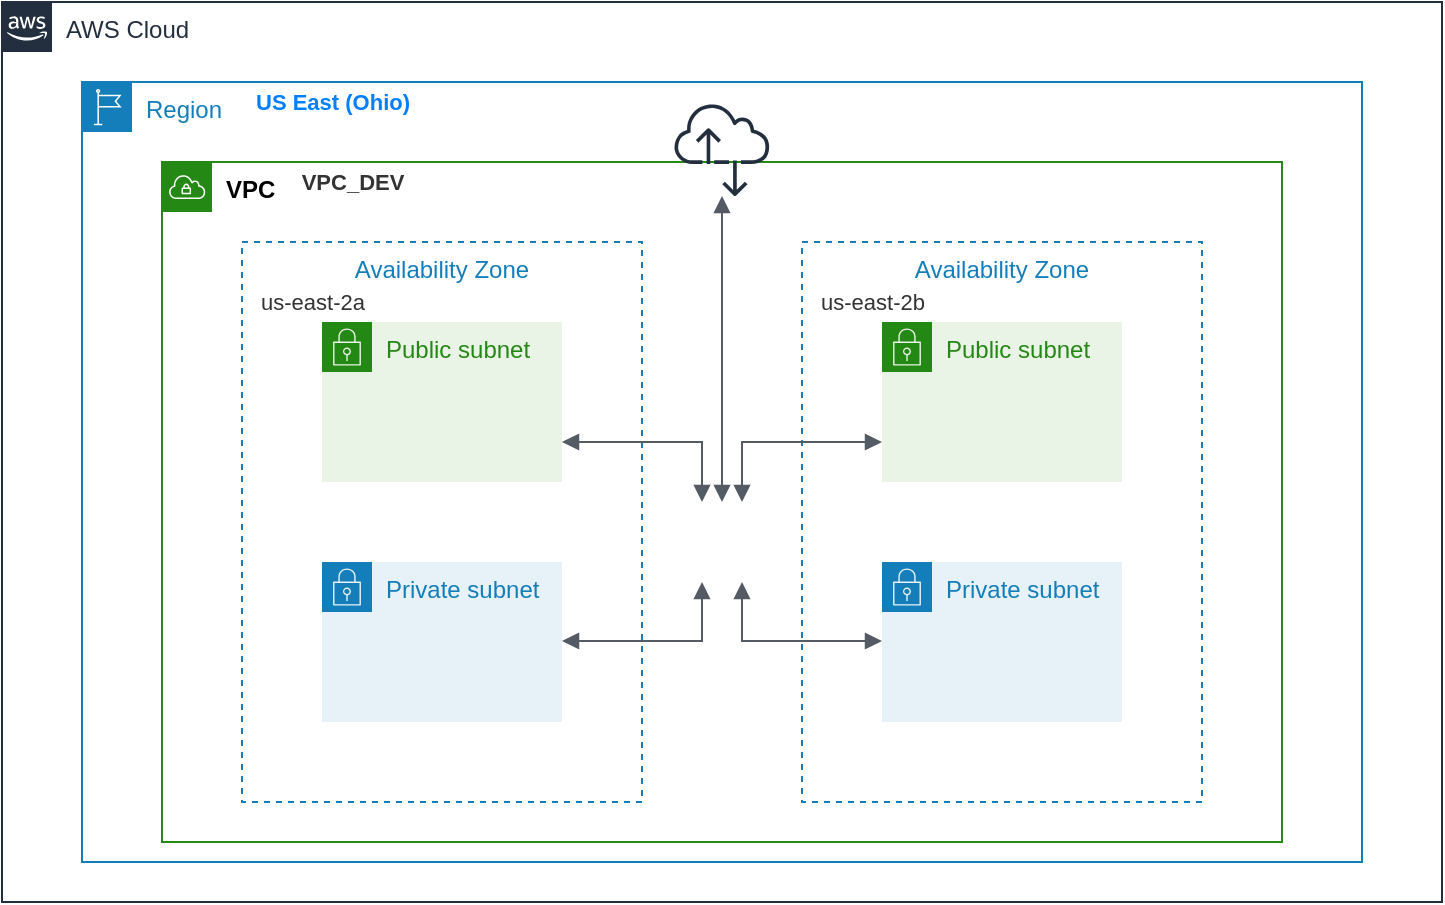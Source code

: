 <mxfile version="12.6.5" type="github">
  <diagram id="3hIZ0l7LkQs8Ex4Kn3ME" name="Page-1">
    <mxGraphModel dx="868" dy="450" grid="1" gridSize="10" guides="1" tooltips="1" connect="1" arrows="1" fold="1" page="1" pageScale="1" pageWidth="827" pageHeight="1169" math="0" shadow="0">
      <root>
        <object label="" VPC="" id="0">
          <mxCell/>
        </object>
        <mxCell id="1" parent="0"/>
        <mxCell id="y-UDLhor-zXW1Z1-q-NE-1" value="AWS Cloud" style="points=[[0,0],[0.25,0],[0.5,0],[0.75,0],[1,0],[1,0.25],[1,0.5],[1,0.75],[1,1],[0.75,1],[0.5,1],[0.25,1],[0,1],[0,0.75],[0,0.5],[0,0.25]];outlineConnect=0;gradientColor=none;html=1;whiteSpace=wrap;fontSize=12;fontStyle=0;shape=mxgraph.aws4.group;grIcon=mxgraph.aws4.group_aws_cloud_alt;strokeColor=#232F3E;fillColor=none;verticalAlign=top;align=left;spacingLeft=30;fontColor=#232F3E;dashed=0;" parent="1" vertex="1">
          <mxGeometry y="40" width="720" height="450" as="geometry"/>
        </mxCell>
        <mxCell id="y-UDLhor-zXW1Z1-q-NE-2" value="Region" style="points=[[0,0],[0.25,0],[0.5,0],[0.75,0],[1,0],[1,0.25],[1,0.5],[1,0.75],[1,1],[0.75,1],[0.5,1],[0.25,1],[0,1],[0,0.75],[0,0.5],[0,0.25]];outlineConnect=0;gradientColor=none;html=1;whiteSpace=wrap;fontSize=12;fontStyle=0;shape=mxgraph.aws4.group;grIcon=mxgraph.aws4.group_region;strokeColor=#147EBA;fillColor=none;verticalAlign=top;align=left;spacingLeft=30;fontColor=#147EBA;dashed=0;" parent="1" vertex="1">
          <mxGeometry x="40" y="80" width="640" height="390" as="geometry"/>
        </mxCell>
        <mxCell id="y-UDLhor-zXW1Z1-q-NE-3" value="Availability Zone" style="fillColor=none;strokeColor=#147EBA;dashed=1;verticalAlign=top;fontStyle=0;fontColor=#147EBA;" parent="1" vertex="1">
          <mxGeometry x="120" y="160" width="200" height="280" as="geometry"/>
        </mxCell>
        <mxCell id="y-UDLhor-zXW1Z1-q-NE-4" value="Availability Zone" style="fillColor=none;strokeColor=#147EBA;dashed=1;verticalAlign=top;fontStyle=0;fontColor=#147EBA;" parent="1" vertex="1">
          <mxGeometry x="400" y="160" width="200" height="280" as="geometry"/>
        </mxCell>
        <mxCell id="y-UDLhor-zXW1Z1-q-NE-7" value="Public subnet" style="points=[[0,0],[0.25,0],[0.5,0],[0.75,0],[1,0],[1,0.25],[1,0.5],[1,0.75],[1,1],[0.75,1],[0.5,1],[0.25,1],[0,1],[0,0.75],[0,0.5],[0,0.25]];outlineConnect=0;gradientColor=none;html=1;whiteSpace=wrap;fontSize=12;fontStyle=0;shape=mxgraph.aws4.group;grIcon=mxgraph.aws4.group_security_group;grStroke=0;strokeColor=#248814;fillColor=#E9F3E6;verticalAlign=top;align=left;spacingLeft=30;fontColor=#248814;dashed=0;" parent="1" vertex="1">
          <mxGeometry x="160" y="200" width="120" height="80" as="geometry"/>
        </mxCell>
        <mxCell id="y-UDLhor-zXW1Z1-q-NE-8" value="Private subnet" style="points=[[0,0],[0.25,0],[0.5,0],[0.75,0],[1,0],[1,0.25],[1,0.5],[1,0.75],[1,1],[0.75,1],[0.5,1],[0.25,1],[0,1],[0,0.75],[0,0.5],[0,0.25]];outlineConnect=0;gradientColor=none;html=1;whiteSpace=wrap;fontSize=12;fontStyle=0;shape=mxgraph.aws4.group;grIcon=mxgraph.aws4.group_security_group;grStroke=0;strokeColor=#147EBA;fillColor=#E6F2F8;verticalAlign=top;align=left;spacingLeft=30;fontColor=#147EBA;dashed=0;" parent="1" vertex="1">
          <mxGeometry x="160" y="320" width="120" height="80" as="geometry"/>
        </mxCell>
        <mxCell id="y-UDLhor-zXW1Z1-q-NE-9" value="Public subnet" style="points=[[0,0],[0.25,0],[0.5,0],[0.75,0],[1,0],[1,0.25],[1,0.5],[1,0.75],[1,1],[0.75,1],[0.5,1],[0.25,1],[0,1],[0,0.75],[0,0.5],[0,0.25]];outlineConnect=0;gradientColor=none;html=1;whiteSpace=wrap;fontSize=12;fontStyle=0;shape=mxgraph.aws4.group;grIcon=mxgraph.aws4.group_security_group;grStroke=0;strokeColor=#248814;fillColor=#E9F3E6;verticalAlign=top;align=left;spacingLeft=30;fontColor=#248814;dashed=0;" parent="1" vertex="1">
          <mxGeometry x="440" y="200" width="120" height="80" as="geometry"/>
        </mxCell>
        <mxCell id="y-UDLhor-zXW1Z1-q-NE-10" value="Private subnet" style="points=[[0,0],[0.25,0],[0.5,0],[0.75,0],[1,0],[1,0.25],[1,0.5],[1,0.75],[1,1],[0.75,1],[0.5,1],[0.25,1],[0,1],[0,0.75],[0,0.5],[0,0.25]];outlineConnect=0;gradientColor=none;html=1;whiteSpace=wrap;fontSize=12;fontStyle=0;shape=mxgraph.aws4.group;grIcon=mxgraph.aws4.group_security_group;grStroke=0;strokeColor=#147EBA;fillColor=#E6F2F8;verticalAlign=top;align=left;spacingLeft=30;fontColor=#147EBA;dashed=0;" parent="1" vertex="1">
          <mxGeometry x="440" y="320" width="120" height="80" as="geometry"/>
        </mxCell>
        <mxCell id="y-UDLhor-zXW1Z1-q-NE-11" value="VPC" style="points=[[0,0],[0.25,0],[0.5,0],[0.75,0],[1,0],[1,0.25],[1,0.5],[1,0.75],[1,1],[0.75,1],[0.5,1],[0.25,1],[0,1],[0,0.75],[0,0.5],[0,0.25]];outlineConnect=0;gradientColor=none;html=1;whiteSpace=wrap;fontSize=12;fontStyle=1;shape=mxgraph.aws4.group;grIcon=mxgraph.aws4.group_vpc;strokeColor=#248814;fillColor=none;verticalAlign=top;align=left;spacingLeft=30;fontColor=#000000;dashed=0;" parent="1" vertex="1">
          <mxGeometry x="80" y="120" width="560" height="340" as="geometry"/>
        </mxCell>
        <mxCell id="DVPvRmJT7JCMKphsr5lk-1" value="" style="outlineConnect=0;fontColor=#232F3E;gradientColor=none;fillColor=#232F3E;strokeColor=none;dashed=0;verticalLabelPosition=bottom;verticalAlign=top;align=center;html=1;fontSize=12;fontStyle=0;aspect=fixed;pointerEvents=1;shape=mxgraph.aws4.internet_alt2;" vertex="1" parent="1">
          <mxGeometry x="336" y="90" width="48" height="48" as="geometry"/>
        </mxCell>
        <mxCell id="DVPvRmJT7JCMKphsr5lk-2" value="" style="outlineConnect=0;dashed=0;verticalLabelPosition=bottom;verticalAlign=top;align=center;html=1;fontSize=12;fontStyle=0;aspect=fixed;pointerEvents=1;shape=mxgraph.aws4.customer_gateway;fillColor=#ffffff;" vertex="1" parent="1">
          <mxGeometry x="340" y="290" width="40" height="40" as="geometry"/>
        </mxCell>
        <mxCell id="DVPvRmJT7JCMKphsr5lk-3" value="" style="edgeStyle=orthogonalEdgeStyle;html=1;endArrow=block;elbow=vertical;startArrow=block;startFill=1;endFill=1;strokeColor=#545B64;rounded=0;" edge="1" parent="1" target="DVPvRmJT7JCMKphsr5lk-2">
          <mxGeometry width="100" relative="1" as="geometry">
            <mxPoint x="280" y="260" as="sourcePoint"/>
            <mxPoint x="350" y="260" as="targetPoint"/>
            <Array as="points">
              <mxPoint x="350" y="260"/>
            </Array>
          </mxGeometry>
        </mxCell>
        <mxCell id="DVPvRmJT7JCMKphsr5lk-4" value="" style="edgeStyle=orthogonalEdgeStyle;html=1;endArrow=block;elbow=vertical;startArrow=block;startFill=1;endFill=1;strokeColor=#545B64;rounded=0;" edge="1" parent="1" source="DVPvRmJT7JCMKphsr5lk-2">
          <mxGeometry width="100" relative="1" as="geometry">
            <mxPoint x="370" y="260" as="sourcePoint"/>
            <mxPoint x="440" y="260" as="targetPoint"/>
            <Array as="points">
              <mxPoint x="370" y="260"/>
            </Array>
          </mxGeometry>
        </mxCell>
        <mxCell id="DVPvRmJT7JCMKphsr5lk-6" value="" style="edgeStyle=orthogonalEdgeStyle;html=1;endArrow=block;elbow=vertical;startArrow=block;startFill=1;endFill=1;strokeColor=#545B64;rounded=0;" edge="1" parent="1" target="DVPvRmJT7JCMKphsr5lk-2">
          <mxGeometry width="100" relative="1" as="geometry">
            <mxPoint x="280" y="359.5" as="sourcePoint"/>
            <mxPoint x="370" y="360" as="targetPoint"/>
            <Array as="points">
              <mxPoint x="350" y="360"/>
            </Array>
          </mxGeometry>
        </mxCell>
        <mxCell id="DVPvRmJT7JCMKphsr5lk-7" value="" style="edgeStyle=orthogonalEdgeStyle;html=1;endArrow=block;elbow=vertical;startArrow=block;startFill=1;endFill=1;strokeColor=#545B64;rounded=0;" edge="1" parent="1" source="DVPvRmJT7JCMKphsr5lk-2">
          <mxGeometry width="100" relative="1" as="geometry">
            <mxPoint x="340" y="359.5" as="sourcePoint"/>
            <mxPoint x="440" y="359.5" as="targetPoint"/>
            <Array as="points">
              <mxPoint x="370" y="360"/>
            </Array>
          </mxGeometry>
        </mxCell>
        <mxCell id="DVPvRmJT7JCMKphsr5lk-8" value="" style="edgeStyle=orthogonalEdgeStyle;html=1;endArrow=block;elbow=vertical;startArrow=block;startFill=1;endFill=1;strokeColor=#545B64;rounded=0;" edge="1" parent="1" target="y-UDLhor-zXW1Z1-q-NE-11">
          <mxGeometry width="100" relative="1" as="geometry">
            <mxPoint x="360" y="290" as="sourcePoint"/>
            <mxPoint x="460" y="290" as="targetPoint"/>
            <Array as="points">
              <mxPoint x="360" y="140"/>
              <mxPoint x="360" y="140"/>
            </Array>
          </mxGeometry>
        </mxCell>
        <mxCell id="DVPvRmJT7JCMKphsr5lk-9" value="US East (Ohio)" style="text;html=1;resizable=0;autosize=1;align=center;verticalAlign=middle;points=[];fillColor=none;strokeColor=none;rounded=0;shadow=1;fontColor=#007FFF;fontStyle=1;fontSize=11;" vertex="1" parent="1">
          <mxGeometry x="120" y="80" width="90" height="20" as="geometry"/>
        </mxCell>
        <mxCell id="DVPvRmJT7JCMKphsr5lk-10" value="VPC_DEV" style="text;html=1;resizable=0;autosize=1;align=center;verticalAlign=middle;points=[];fillColor=none;strokeColor=none;rounded=0;shadow=1;fontSize=11;fontColor=#333333;fontStyle=1" vertex="1" parent="1">
          <mxGeometry x="140" y="120" width="70" height="20" as="geometry"/>
        </mxCell>
        <mxCell id="DVPvRmJT7JCMKphsr5lk-11" value="us-east-2a" style="text;html=1;resizable=0;autosize=1;align=center;verticalAlign=middle;points=[];fillColor=none;strokeColor=none;rounded=0;shadow=1;fontSize=11;fontColor=#333333;" vertex="1" parent="1">
          <mxGeometry x="120" y="180" width="70" height="20" as="geometry"/>
        </mxCell>
        <mxCell id="DVPvRmJT7JCMKphsr5lk-12" value="us-east-2b" style="text;html=1;resizable=0;autosize=1;align=center;verticalAlign=middle;points=[];fillColor=none;strokeColor=none;rounded=0;shadow=1;fontSize=11;fontColor=#333333;" vertex="1" parent="1">
          <mxGeometry x="400" y="180" width="70" height="20" as="geometry"/>
        </mxCell>
        <mxCell id="DVPvRmJT7JCMKphsr5lk-14" value="" style="edgeStyle=orthogonalEdgeStyle;html=1;endArrow=block;elbow=vertical;startArrow=block;startFill=1;endFill=1;strokeColor=#545B64;rounded=0;fontSize=11;fontColor=#333333;" edge="1" parent="1" target="y-UDLhor-zXW1Z1-q-NE-11">
          <mxGeometry width="100" relative="1" as="geometry">
            <mxPoint x="360" y="290" as="sourcePoint"/>
            <mxPoint x="460" y="290" as="targetPoint"/>
            <Array as="points">
              <mxPoint x="380" y="380"/>
              <mxPoint x="380" y="380"/>
            </Array>
          </mxGeometry>
        </mxCell>
        <mxCell id="DVPvRmJT7JCMKphsr5lk-15" value="" style="edgeStyle=orthogonalEdgeStyle;html=1;endArrow=block;elbow=vertical;startArrow=block;startFill=1;endFill=1;strokeColor=#545B64;rounded=0;fontSize=11;fontColor=#333333;" edge="1" parent="1" source="DVPvRmJT7JCMKphsr5lk-1">
          <mxGeometry width="100" relative="1" as="geometry">
            <mxPoint x="260" y="290" as="sourcePoint"/>
            <mxPoint x="360" y="290" as="targetPoint"/>
            <Array as="points">
              <mxPoint x="360" y="290"/>
            </Array>
          </mxGeometry>
        </mxCell>
      </root>
    </mxGraphModel>
  </diagram>
</mxfile>
